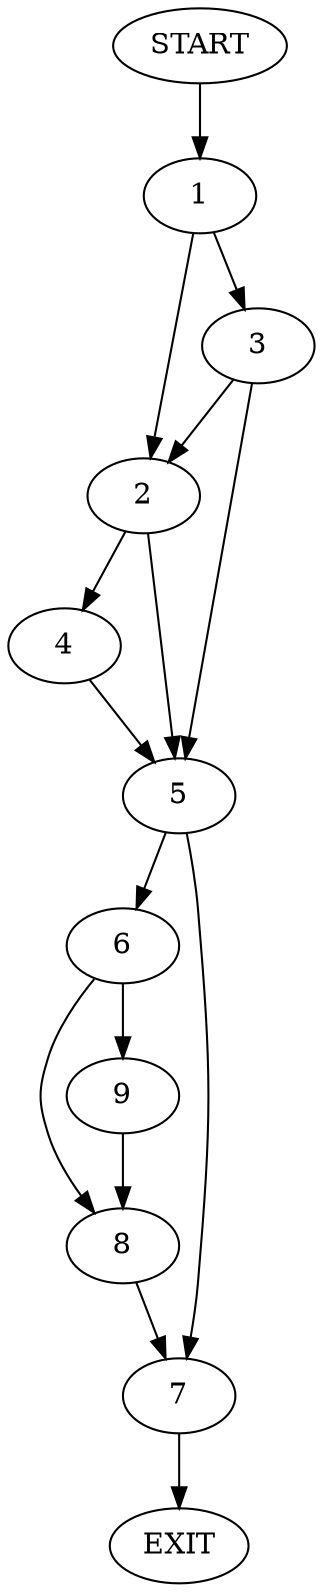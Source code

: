 digraph {
0 [label="START"]
10 [label="EXIT"]
0 -> 1
1 -> 2
1 -> 3
2 -> 4
2 -> 5
3 -> 2
3 -> 5
5 -> 6
5 -> 7
4 -> 5
7 -> 10
6 -> 8
6 -> 9
9 -> 8
8 -> 7
}
